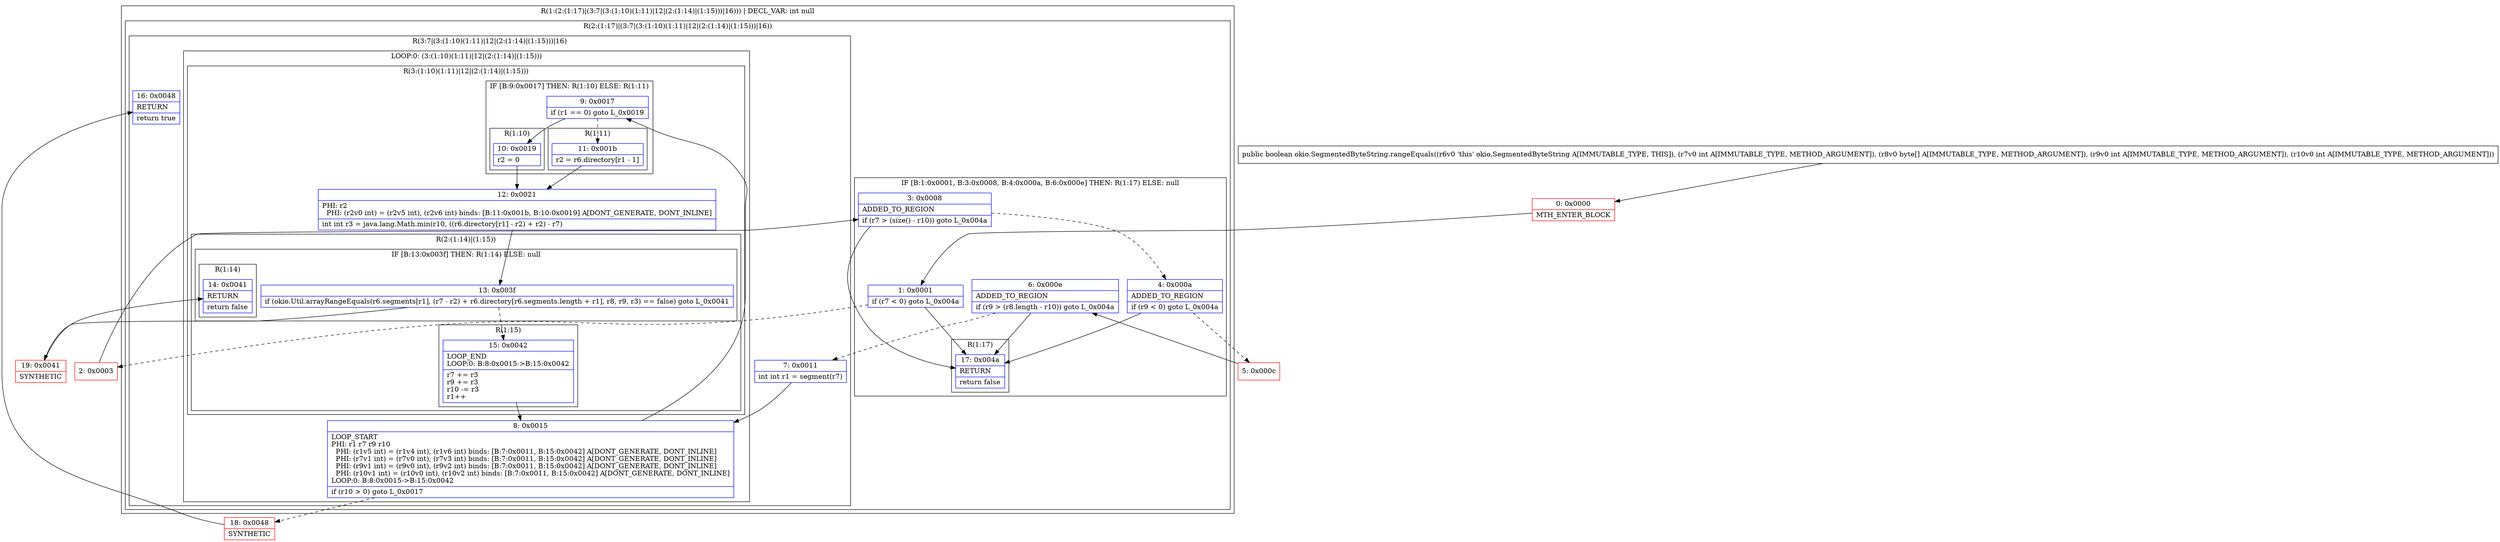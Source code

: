 digraph "CFG forokio.SegmentedByteString.rangeEquals(I[BII)Z" {
subgraph cluster_Region_844010969 {
label = "R(1:(2:(1:17)|(3:7|(3:(1:10)(1:11)|12|(2:(1:14)|(1:15)))|16))) | DECL_VAR: int null\l";
node [shape=record,color=blue];
subgraph cluster_Region_1016297749 {
label = "R(2:(1:17)|(3:7|(3:(1:10)(1:11)|12|(2:(1:14)|(1:15)))|16))";
node [shape=record,color=blue];
subgraph cluster_IfRegion_495165731 {
label = "IF [B:1:0x0001, B:3:0x0008, B:4:0x000a, B:6:0x000e] THEN: R(1:17) ELSE: null";
node [shape=record,color=blue];
Node_1 [shape=record,label="{1\:\ 0x0001|if (r7 \< 0) goto L_0x004a\l}"];
Node_3 [shape=record,label="{3\:\ 0x0008|ADDED_TO_REGION\l|if (r7 \> (size() \- r10)) goto L_0x004a\l}"];
Node_4 [shape=record,label="{4\:\ 0x000a|ADDED_TO_REGION\l|if (r9 \< 0) goto L_0x004a\l}"];
Node_6 [shape=record,label="{6\:\ 0x000e|ADDED_TO_REGION\l|if (r9 \> (r8.length \- r10)) goto L_0x004a\l}"];
subgraph cluster_Region_836791982 {
label = "R(1:17)";
node [shape=record,color=blue];
Node_17 [shape=record,label="{17\:\ 0x004a|RETURN\l|return false\l}"];
}
}
subgraph cluster_Region_938440670 {
label = "R(3:7|(3:(1:10)(1:11)|12|(2:(1:14)|(1:15)))|16)";
node [shape=record,color=blue];
Node_7 [shape=record,label="{7\:\ 0x0011|int int r1 = segment(r7)\l}"];
subgraph cluster_LoopRegion_2009519382 {
label = "LOOP:0: (3:(1:10)(1:11)|12|(2:(1:14)|(1:15)))";
node [shape=record,color=blue];
Node_8 [shape=record,label="{8\:\ 0x0015|LOOP_START\lPHI: r1 r7 r9 r10 \l  PHI: (r1v5 int) = (r1v4 int), (r1v6 int) binds: [B:7:0x0011, B:15:0x0042] A[DONT_GENERATE, DONT_INLINE]\l  PHI: (r7v1 int) = (r7v0 int), (r7v3 int) binds: [B:7:0x0011, B:15:0x0042] A[DONT_GENERATE, DONT_INLINE]\l  PHI: (r9v1 int) = (r9v0 int), (r9v2 int) binds: [B:7:0x0011, B:15:0x0042] A[DONT_GENERATE, DONT_INLINE]\l  PHI: (r10v1 int) = (r10v0 int), (r10v2 int) binds: [B:7:0x0011, B:15:0x0042] A[DONT_GENERATE, DONT_INLINE]\lLOOP:0: B:8:0x0015\-\>B:15:0x0042\l|if (r10 \> 0) goto L_0x0017\l}"];
subgraph cluster_Region_1222891852 {
label = "R(3:(1:10)(1:11)|12|(2:(1:14)|(1:15)))";
node [shape=record,color=blue];
subgraph cluster_IfRegion_1730911997 {
label = "IF [B:9:0x0017] THEN: R(1:10) ELSE: R(1:11)";
node [shape=record,color=blue];
Node_9 [shape=record,label="{9\:\ 0x0017|if (r1 == 0) goto L_0x0019\l}"];
subgraph cluster_Region_437392156 {
label = "R(1:10)";
node [shape=record,color=blue];
Node_10 [shape=record,label="{10\:\ 0x0019|r2 = 0\l}"];
}
subgraph cluster_Region_83758986 {
label = "R(1:11)";
node [shape=record,color=blue];
Node_11 [shape=record,label="{11\:\ 0x001b|r2 = r6.directory[r1 \- 1]\l}"];
}
}
Node_12 [shape=record,label="{12\:\ 0x0021|PHI: r2 \l  PHI: (r2v0 int) = (r2v5 int), (r2v6 int) binds: [B:11:0x001b, B:10:0x0019] A[DONT_GENERATE, DONT_INLINE]\l|int int r3 = java.lang.Math.min(r10, ((r6.directory[r1] \- r2) + r2) \- r7)\l}"];
subgraph cluster_Region_1345995050 {
label = "R(2:(1:14)|(1:15))";
node [shape=record,color=blue];
subgraph cluster_IfRegion_561364409 {
label = "IF [B:13:0x003f] THEN: R(1:14) ELSE: null";
node [shape=record,color=blue];
Node_13 [shape=record,label="{13\:\ 0x003f|if (okio.Util.arrayRangeEquals(r6.segments[r1], (r7 \- r2) + r6.directory[r6.segments.length + r1], r8, r9, r3) == false) goto L_0x0041\l}"];
subgraph cluster_Region_1353742519 {
label = "R(1:14)";
node [shape=record,color=blue];
Node_14 [shape=record,label="{14\:\ 0x0041|RETURN\l|return false\l}"];
}
}
subgraph cluster_Region_195840635 {
label = "R(1:15)";
node [shape=record,color=blue];
Node_15 [shape=record,label="{15\:\ 0x0042|LOOP_END\lLOOP:0: B:8:0x0015\-\>B:15:0x0042\l|r7 += r3\lr9 += r3\lr10 \-= r3\lr1++\l}"];
}
}
}
}
Node_16 [shape=record,label="{16\:\ 0x0048|RETURN\l|return true\l}"];
}
}
}
Node_0 [shape=record,color=red,label="{0\:\ 0x0000|MTH_ENTER_BLOCK\l}"];
Node_2 [shape=record,color=red,label="{2\:\ 0x0003}"];
Node_5 [shape=record,color=red,label="{5\:\ 0x000c}"];
Node_18 [shape=record,color=red,label="{18\:\ 0x0048|SYNTHETIC\l}"];
Node_19 [shape=record,color=red,label="{19\:\ 0x0041|SYNTHETIC\l}"];
MethodNode[shape=record,label="{public boolean okio.SegmentedByteString.rangeEquals((r6v0 'this' okio.SegmentedByteString A[IMMUTABLE_TYPE, THIS]), (r7v0 int A[IMMUTABLE_TYPE, METHOD_ARGUMENT]), (r8v0 byte[] A[IMMUTABLE_TYPE, METHOD_ARGUMENT]), (r9v0 int A[IMMUTABLE_TYPE, METHOD_ARGUMENT]), (r10v0 int A[IMMUTABLE_TYPE, METHOD_ARGUMENT])) }"];
MethodNode -> Node_0;
Node_1 -> Node_2[style=dashed];
Node_1 -> Node_17;
Node_3 -> Node_4[style=dashed];
Node_3 -> Node_17;
Node_4 -> Node_5[style=dashed];
Node_4 -> Node_17;
Node_6 -> Node_7[style=dashed];
Node_6 -> Node_17;
Node_7 -> Node_8;
Node_8 -> Node_9;
Node_8 -> Node_18[style=dashed];
Node_9 -> Node_10;
Node_9 -> Node_11[style=dashed];
Node_10 -> Node_12;
Node_11 -> Node_12;
Node_12 -> Node_13;
Node_13 -> Node_15[style=dashed];
Node_13 -> Node_19;
Node_15 -> Node_8;
Node_0 -> Node_1;
Node_2 -> Node_3;
Node_5 -> Node_6;
Node_18 -> Node_16;
Node_19 -> Node_14;
}

